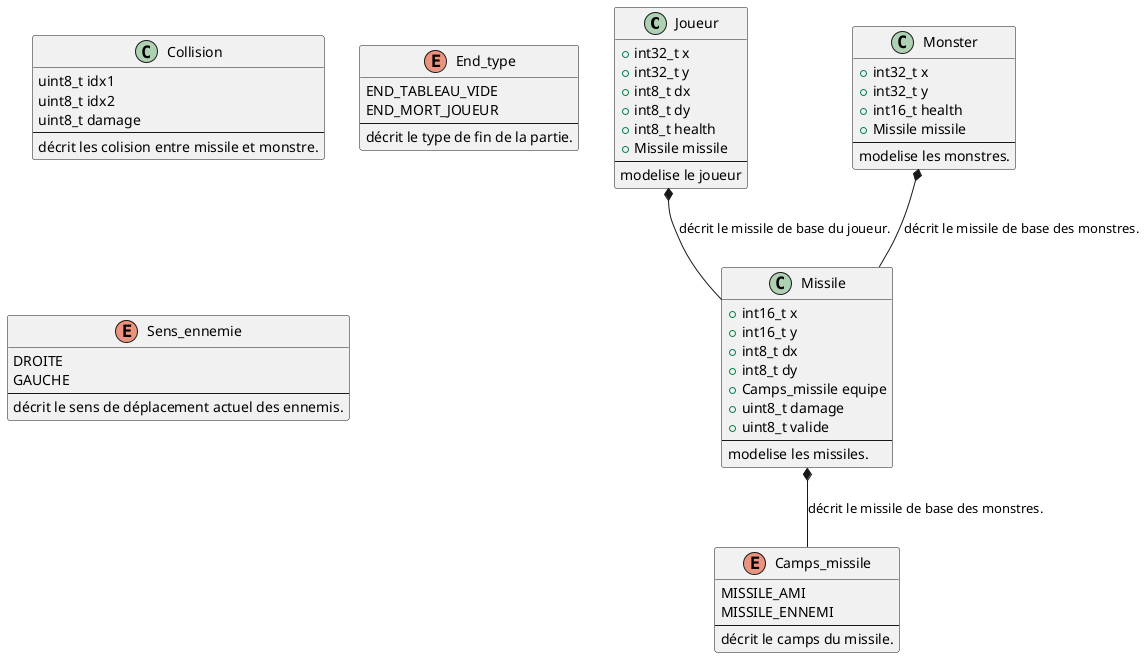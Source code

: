 @startuml
class Joueur {
  + int32_t x
  + int32_t y
  + int8_t dx
  + int8_t dy
  + int8_t health
  + Missile missile
  ---
  modelise le joueur
}

class Missile{
  + int16_t x
  + int16_t y
  + int8_t dx
  + int8_t dy
  + Camps_missile equipe
  + uint8_t damage
  + uint8_t valide
  ---
  modelise les missiles.
}

class Monster{
  + int32_t x
  + int32_t y
  + int16_t health
  + Missile missile
  ---
  modelise les monstres.
}

class Collision{
  uint8_t idx1
  uint8_t idx2
  uint8_t damage
  ---
  décrit les colision entre missile et monstre.
}

enum Camps_missile{
  MISSILE_AMI
  MISSILE_ENNEMI
  ---
  décrit le camps du missile.
}

enum End_type{
  END_TABLEAU_VIDE
  END_MORT_JOUEUR
  ---
  décrit le type de fin de la partie.
}

enum Sens_ennemie{
  DROITE
  GAUCHE
  ---
  décrit le sens de déplacement actuel des ennemis.
}

Joueur *--  Missile : décrit le missile de base du joueur.

Monster *--  Missile : décrit le missile de base des monstres.
Missile *--  Camps_missile : décrit le missile de base des monstres.
@enduml